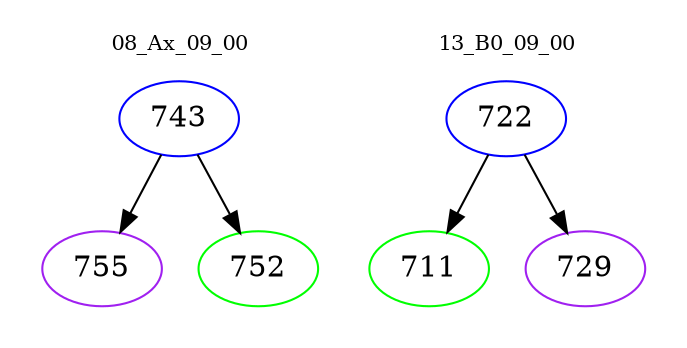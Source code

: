 digraph{
subgraph cluster_0 {
color = white
label = "08_Ax_09_00";
fontsize=10;
T0_743 [label="743", color="blue"]
T0_743 -> T0_755 [color="black"]
T0_755 [label="755", color="purple"]
T0_743 -> T0_752 [color="black"]
T0_752 [label="752", color="green"]
}
subgraph cluster_1 {
color = white
label = "13_B0_09_00";
fontsize=10;
T1_722 [label="722", color="blue"]
T1_722 -> T1_711 [color="black"]
T1_711 [label="711", color="green"]
T1_722 -> T1_729 [color="black"]
T1_729 [label="729", color="purple"]
}
}

